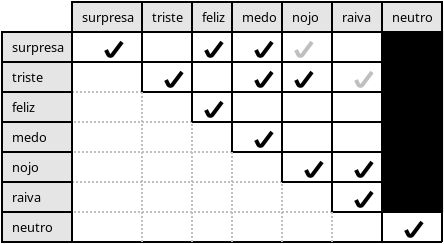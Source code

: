 <?xml version="1.0" encoding="UTF-8"?>
<dia:diagram xmlns:dia="http://www.lysator.liu.se/~alla/dia/">
  <dia:layer name="Nova camada 1" visible="true" connectable="true">
    <dia:object type="Standard - Box" version="0" id="O0">
      <dia:attribute name="obj_pos">
        <dia:point val="9,4"/>
      </dia:attribute>
      <dia:attribute name="obj_bb">
        <dia:rectangle val="8.95,3.95;27.55,5.55"/>
      </dia:attribute>
      <dia:attribute name="elem_corner">
        <dia:point val="9,4"/>
      </dia:attribute>
      <dia:attribute name="elem_width">
        <dia:real val="18.5"/>
      </dia:attribute>
      <dia:attribute name="elem_height">
        <dia:real val="1.5"/>
      </dia:attribute>
      <dia:attribute name="border_width">
        <dia:real val="0.1"/>
      </dia:attribute>
      <dia:attribute name="inner_color">
        <dia:color val="#e5e5e5ff"/>
      </dia:attribute>
      <dia:attribute name="show_background">
        <dia:boolean val="true"/>
      </dia:attribute>
    </dia:object>
    <dia:object type="Standard - Box" version="0" id="O1">
      <dia:attribute name="obj_pos">
        <dia:point val="5.5,5.5"/>
      </dia:attribute>
      <dia:attribute name="obj_bb">
        <dia:rectangle val="5.45,5.45;9.05,16.05"/>
      </dia:attribute>
      <dia:attribute name="elem_corner">
        <dia:point val="5.5,5.5"/>
      </dia:attribute>
      <dia:attribute name="elem_width">
        <dia:real val="3.5"/>
      </dia:attribute>
      <dia:attribute name="elem_height">
        <dia:real val="10.5"/>
      </dia:attribute>
      <dia:attribute name="border_width">
        <dia:real val="0.1"/>
      </dia:attribute>
      <dia:attribute name="inner_color">
        <dia:color val="#e5e5e5ff"/>
      </dia:attribute>
      <dia:attribute name="show_background">
        <dia:boolean val="true"/>
      </dia:attribute>
    </dia:object>
    <dia:object type="Standard - Box" version="0" id="O2">
      <dia:attribute name="obj_pos">
        <dia:point val="24.5,5.5"/>
      </dia:attribute>
      <dia:attribute name="obj_bb">
        <dia:rectangle val="24.45,5.45;27.554,14.55"/>
      </dia:attribute>
      <dia:attribute name="elem_corner">
        <dia:point val="24.5,5.5"/>
      </dia:attribute>
      <dia:attribute name="elem_width">
        <dia:real val="3.004"/>
      </dia:attribute>
      <dia:attribute name="elem_height">
        <dia:real val="9"/>
      </dia:attribute>
      <dia:attribute name="border_width">
        <dia:real val="0.1"/>
      </dia:attribute>
      <dia:attribute name="inner_color">
        <dia:color val="#000000ff"/>
      </dia:attribute>
      <dia:attribute name="show_background">
        <dia:boolean val="true"/>
      </dia:attribute>
    </dia:object>
  </dia:layer>
  <dia:layer name="Segundo Plano" visible="true" connectable="true" active="true">
    <dia:object type="Standard - Line" version="0" id="O3">
      <dia:attribute name="obj_pos">
        <dia:point val="12.5,8.5"/>
      </dia:attribute>
      <dia:attribute name="obj_bb">
        <dia:rectangle val="8.95,8.45;12.55,8.55"/>
      </dia:attribute>
      <dia:attribute name="conn_endpoints">
        <dia:point val="12.5,8.5"/>
        <dia:point val="9,8.5"/>
      </dia:attribute>
      <dia:attribute name="numcp">
        <dia:int val="1"/>
      </dia:attribute>
      <dia:attribute name="line_color">
        <dia:color val="#bfbfbfff"/>
      </dia:attribute>
      <dia:attribute name="line_style">
        <dia:enum val="4"/>
      </dia:attribute>
    </dia:object>
    <dia:object type="Standard - Line" version="0" id="O4">
      <dia:attribute name="obj_pos">
        <dia:point val="15,10"/>
      </dia:attribute>
      <dia:attribute name="obj_bb">
        <dia:rectangle val="8.95,9.95;15.05,10.05"/>
      </dia:attribute>
      <dia:attribute name="conn_endpoints">
        <dia:point val="15,10"/>
        <dia:point val="9,10"/>
      </dia:attribute>
      <dia:attribute name="numcp">
        <dia:int val="1"/>
      </dia:attribute>
      <dia:attribute name="line_color">
        <dia:color val="#bfbfbfff"/>
      </dia:attribute>
      <dia:attribute name="line_style">
        <dia:enum val="4"/>
      </dia:attribute>
      <dia:connections>
        <dia:connection handle="1" to="O15" connection="0"/>
      </dia:connections>
    </dia:object>
    <dia:object type="Standard - Line" version="0" id="O5">
      <dia:attribute name="obj_pos">
        <dia:point val="17,11.5"/>
      </dia:attribute>
      <dia:attribute name="obj_bb">
        <dia:rectangle val="8.95,11.45;17.05,11.55"/>
      </dia:attribute>
      <dia:attribute name="conn_endpoints">
        <dia:point val="17,11.5"/>
        <dia:point val="9,11.5"/>
      </dia:attribute>
      <dia:attribute name="numcp">
        <dia:int val="1"/>
      </dia:attribute>
      <dia:attribute name="line_color">
        <dia:color val="#bfbfbfff"/>
      </dia:attribute>
      <dia:attribute name="line_style">
        <dia:enum val="4"/>
      </dia:attribute>
    </dia:object>
    <dia:object type="Standard - Line" version="0" id="O6">
      <dia:attribute name="obj_pos">
        <dia:point val="19.5,13"/>
      </dia:attribute>
      <dia:attribute name="obj_bb">
        <dia:rectangle val="8.95,12.95;19.55,13.05"/>
      </dia:attribute>
      <dia:attribute name="conn_endpoints">
        <dia:point val="19.5,13"/>
        <dia:point val="9,13"/>
      </dia:attribute>
      <dia:attribute name="numcp">
        <dia:int val="1"/>
      </dia:attribute>
      <dia:attribute name="line_color">
        <dia:color val="#bfbfbfff"/>
      </dia:attribute>
      <dia:attribute name="line_style">
        <dia:enum val="4"/>
      </dia:attribute>
    </dia:object>
    <dia:object type="Standard - Line" version="0" id="O7">
      <dia:attribute name="obj_pos">
        <dia:point val="22,14.5"/>
      </dia:attribute>
      <dia:attribute name="obj_bb">
        <dia:rectangle val="8.95,14.45;22.05,14.55"/>
      </dia:attribute>
      <dia:attribute name="conn_endpoints">
        <dia:point val="22,14.5"/>
        <dia:point val="9,14.5"/>
      </dia:attribute>
      <dia:attribute name="numcp">
        <dia:int val="1"/>
      </dia:attribute>
      <dia:attribute name="line_color">
        <dia:color val="#bfbfbfff"/>
      </dia:attribute>
      <dia:attribute name="line_style">
        <dia:enum val="4"/>
      </dia:attribute>
    </dia:object>
    <dia:object type="Standard - Text" version="1" id="O8">
      <dia:attribute name="obj_pos">
        <dia:point val="9.5,5"/>
      </dia:attribute>
      <dia:attribute name="obj_bb">
        <dia:rectangle val="9.5,4.406;12.277,5.151"/>
      </dia:attribute>
      <dia:attribute name="text">
        <dia:composite type="text">
          <dia:attribute name="string">
            <dia:string>#surpresa#</dia:string>
          </dia:attribute>
          <dia:attribute name="font">
            <dia:font family="sans" style="0" name="Helvetica"/>
          </dia:attribute>
          <dia:attribute name="height">
            <dia:real val="0.8"/>
          </dia:attribute>
          <dia:attribute name="pos">
            <dia:point val="9.5,5"/>
          </dia:attribute>
          <dia:attribute name="color">
            <dia:color val="#000000ff"/>
          </dia:attribute>
          <dia:attribute name="alignment">
            <dia:enum val="0"/>
          </dia:attribute>
        </dia:composite>
      </dia:attribute>
      <dia:attribute name="valign">
        <dia:enum val="3"/>
      </dia:attribute>
    </dia:object>
    <dia:object type="Standard - Text" version="1" id="O9">
      <dia:attribute name="obj_pos">
        <dia:point val="13,5"/>
      </dia:attribute>
      <dia:attribute name="obj_bb">
        <dia:rectangle val="13,4.406;14.668,5.151"/>
      </dia:attribute>
      <dia:attribute name="text">
        <dia:composite type="text">
          <dia:attribute name="string">
            <dia:string>#triste#</dia:string>
          </dia:attribute>
          <dia:attribute name="font">
            <dia:font family="sans" style="0" name="Helvetica"/>
          </dia:attribute>
          <dia:attribute name="height">
            <dia:real val="0.8"/>
          </dia:attribute>
          <dia:attribute name="pos">
            <dia:point val="13,5"/>
          </dia:attribute>
          <dia:attribute name="color">
            <dia:color val="#000000ff"/>
          </dia:attribute>
          <dia:attribute name="alignment">
            <dia:enum val="0"/>
          </dia:attribute>
        </dia:composite>
      </dia:attribute>
      <dia:attribute name="valign">
        <dia:enum val="3"/>
      </dia:attribute>
    </dia:object>
    <dia:object type="Standard - Text" version="1" id="O10">
      <dia:attribute name="obj_pos">
        <dia:point val="15.5,5"/>
      </dia:attribute>
      <dia:attribute name="obj_bb">
        <dia:rectangle val="15.5,4.406;16.81,5.151"/>
      </dia:attribute>
      <dia:attribute name="text">
        <dia:composite type="text">
          <dia:attribute name="string">
            <dia:string>#feliz#</dia:string>
          </dia:attribute>
          <dia:attribute name="font">
            <dia:font family="sans" style="0" name="Helvetica"/>
          </dia:attribute>
          <dia:attribute name="height">
            <dia:real val="0.8"/>
          </dia:attribute>
          <dia:attribute name="pos">
            <dia:point val="15.5,5"/>
          </dia:attribute>
          <dia:attribute name="color">
            <dia:color val="#000000ff"/>
          </dia:attribute>
          <dia:attribute name="alignment">
            <dia:enum val="0"/>
          </dia:attribute>
        </dia:composite>
      </dia:attribute>
      <dia:attribute name="valign">
        <dia:enum val="3"/>
      </dia:attribute>
    </dia:object>
    <dia:object type="Standard - Text" version="1" id="O11">
      <dia:attribute name="obj_pos">
        <dia:point val="17.5,5"/>
      </dia:attribute>
      <dia:attribute name="obj_bb">
        <dia:rectangle val="17.5,4.406;19.317,5.151"/>
      </dia:attribute>
      <dia:attribute name="text">
        <dia:composite type="text">
          <dia:attribute name="string">
            <dia:string>#medo#</dia:string>
          </dia:attribute>
          <dia:attribute name="font">
            <dia:font family="sans" style="0" name="Helvetica"/>
          </dia:attribute>
          <dia:attribute name="height">
            <dia:real val="0.8"/>
          </dia:attribute>
          <dia:attribute name="pos">
            <dia:point val="17.5,5"/>
          </dia:attribute>
          <dia:attribute name="color">
            <dia:color val="#000000ff"/>
          </dia:attribute>
          <dia:attribute name="alignment">
            <dia:enum val="0"/>
          </dia:attribute>
        </dia:composite>
      </dia:attribute>
      <dia:attribute name="valign">
        <dia:enum val="3"/>
      </dia:attribute>
    </dia:object>
    <dia:object type="Standard - Text" version="1" id="O12">
      <dia:attribute name="obj_pos">
        <dia:point val="20,5"/>
      </dia:attribute>
      <dia:attribute name="obj_bb">
        <dia:rectangle val="20,4.406;21.367,5.151"/>
      </dia:attribute>
      <dia:attribute name="text">
        <dia:composite type="text">
          <dia:attribute name="string">
            <dia:string>#nojo#</dia:string>
          </dia:attribute>
          <dia:attribute name="font">
            <dia:font family="sans" style="0" name="Helvetica"/>
          </dia:attribute>
          <dia:attribute name="height">
            <dia:real val="0.8"/>
          </dia:attribute>
          <dia:attribute name="pos">
            <dia:point val="20,5"/>
          </dia:attribute>
          <dia:attribute name="color">
            <dia:color val="#000000ff"/>
          </dia:attribute>
          <dia:attribute name="alignment">
            <dia:enum val="0"/>
          </dia:attribute>
        </dia:composite>
      </dia:attribute>
      <dia:attribute name="valign">
        <dia:enum val="3"/>
      </dia:attribute>
    </dia:object>
    <dia:object type="Standard - Text" version="1" id="O13">
      <dia:attribute name="obj_pos">
        <dia:point val="22.5,5"/>
      </dia:attribute>
      <dia:attribute name="obj_bb">
        <dia:rectangle val="22.5,4.406;24.105,5.151"/>
      </dia:attribute>
      <dia:attribute name="text">
        <dia:composite type="text">
          <dia:attribute name="string">
            <dia:string>#raiva#</dia:string>
          </dia:attribute>
          <dia:attribute name="font">
            <dia:font family="sans" style="0" name="Helvetica"/>
          </dia:attribute>
          <dia:attribute name="height">
            <dia:real val="0.8"/>
          </dia:attribute>
          <dia:attribute name="pos">
            <dia:point val="22.5,5"/>
          </dia:attribute>
          <dia:attribute name="color">
            <dia:color val="#000000ff"/>
          </dia:attribute>
          <dia:attribute name="alignment">
            <dia:enum val="0"/>
          </dia:attribute>
        </dia:composite>
      </dia:attribute>
      <dia:attribute name="valign">
        <dia:enum val="3"/>
      </dia:attribute>
    </dia:object>
    <dia:object type="Standard - Text" version="1" id="O14">
      <dia:attribute name="obj_pos">
        <dia:point val="6,6.5"/>
      </dia:attribute>
      <dia:attribute name="obj_bb">
        <dia:rectangle val="6,5.906;8.777,6.651"/>
      </dia:attribute>
      <dia:attribute name="text">
        <dia:composite type="text">
          <dia:attribute name="string">
            <dia:string>#surpresa#</dia:string>
          </dia:attribute>
          <dia:attribute name="font">
            <dia:font family="sans" style="0" name="Helvetica"/>
          </dia:attribute>
          <dia:attribute name="height">
            <dia:real val="0.8"/>
          </dia:attribute>
          <dia:attribute name="pos">
            <dia:point val="6,6.5"/>
          </dia:attribute>
          <dia:attribute name="color">
            <dia:color val="#000000ff"/>
          </dia:attribute>
          <dia:attribute name="alignment">
            <dia:enum val="0"/>
          </dia:attribute>
        </dia:composite>
      </dia:attribute>
      <dia:attribute name="valign">
        <dia:enum val="3"/>
      </dia:attribute>
    </dia:object>
    <dia:object type="Standard - Line" version="0" id="O15">
      <dia:attribute name="obj_pos">
        <dia:point val="9,4"/>
      </dia:attribute>
      <dia:attribute name="obj_bb">
        <dia:rectangle val="8.95,3.95;9.05,16.05"/>
      </dia:attribute>
      <dia:attribute name="conn_endpoints">
        <dia:point val="9,4"/>
        <dia:point val="9,16"/>
      </dia:attribute>
      <dia:attribute name="numcp">
        <dia:int val="1"/>
      </dia:attribute>
    </dia:object>
    <dia:object type="Standard - Line" version="0" id="O16">
      <dia:attribute name="obj_pos">
        <dia:point val="12.5,4"/>
      </dia:attribute>
      <dia:attribute name="obj_bb">
        <dia:rectangle val="12.45,3.95;12.55,8.55"/>
      </dia:attribute>
      <dia:attribute name="conn_endpoints">
        <dia:point val="12.5,4"/>
        <dia:point val="12.5,8.5"/>
      </dia:attribute>
      <dia:attribute name="numcp">
        <dia:int val="1"/>
      </dia:attribute>
    </dia:object>
    <dia:object type="Standard - Line" version="0" id="O17">
      <dia:attribute name="obj_pos">
        <dia:point val="15,4"/>
      </dia:attribute>
      <dia:attribute name="obj_bb">
        <dia:rectangle val="14.95,3.95;15.05,10.05"/>
      </dia:attribute>
      <dia:attribute name="conn_endpoints">
        <dia:point val="15,4"/>
        <dia:point val="15,10"/>
      </dia:attribute>
      <dia:attribute name="numcp">
        <dia:int val="1"/>
      </dia:attribute>
    </dia:object>
    <dia:object type="Standard - Text" version="1" id="O18">
      <dia:attribute name="obj_pos">
        <dia:point val="6,8"/>
      </dia:attribute>
      <dia:attribute name="obj_bb">
        <dia:rectangle val="6,7.406;7.668,8.151"/>
      </dia:attribute>
      <dia:attribute name="text">
        <dia:composite type="text">
          <dia:attribute name="string">
            <dia:string>#triste#</dia:string>
          </dia:attribute>
          <dia:attribute name="font">
            <dia:font family="sans" style="0" name="Helvetica"/>
          </dia:attribute>
          <dia:attribute name="height">
            <dia:real val="0.8"/>
          </dia:attribute>
          <dia:attribute name="pos">
            <dia:point val="6,8"/>
          </dia:attribute>
          <dia:attribute name="color">
            <dia:color val="#000000ff"/>
          </dia:attribute>
          <dia:attribute name="alignment">
            <dia:enum val="0"/>
          </dia:attribute>
        </dia:composite>
      </dia:attribute>
      <dia:attribute name="valign">
        <dia:enum val="3"/>
      </dia:attribute>
    </dia:object>
    <dia:object type="Standard - Text" version="1" id="O19">
      <dia:attribute name="obj_pos">
        <dia:point val="6,9.5"/>
      </dia:attribute>
      <dia:attribute name="obj_bb">
        <dia:rectangle val="6,8.906;7.31,9.651"/>
      </dia:attribute>
      <dia:attribute name="text">
        <dia:composite type="text">
          <dia:attribute name="string">
            <dia:string>#feliz#</dia:string>
          </dia:attribute>
          <dia:attribute name="font">
            <dia:font family="sans" style="0" name="Helvetica"/>
          </dia:attribute>
          <dia:attribute name="height">
            <dia:real val="0.8"/>
          </dia:attribute>
          <dia:attribute name="pos">
            <dia:point val="6,9.5"/>
          </dia:attribute>
          <dia:attribute name="color">
            <dia:color val="#000000ff"/>
          </dia:attribute>
          <dia:attribute name="alignment">
            <dia:enum val="0"/>
          </dia:attribute>
        </dia:composite>
      </dia:attribute>
      <dia:attribute name="valign">
        <dia:enum val="3"/>
      </dia:attribute>
    </dia:object>
    <dia:object type="Standard - Text" version="1" id="O20">
      <dia:attribute name="obj_pos">
        <dia:point val="6,11"/>
      </dia:attribute>
      <dia:attribute name="obj_bb">
        <dia:rectangle val="6,10.406;7.817,11.151"/>
      </dia:attribute>
      <dia:attribute name="text">
        <dia:composite type="text">
          <dia:attribute name="string">
            <dia:string>#medo#</dia:string>
          </dia:attribute>
          <dia:attribute name="font">
            <dia:font family="sans" style="0" name="Helvetica"/>
          </dia:attribute>
          <dia:attribute name="height">
            <dia:real val="0.8"/>
          </dia:attribute>
          <dia:attribute name="pos">
            <dia:point val="6,11"/>
          </dia:attribute>
          <dia:attribute name="color">
            <dia:color val="#000000ff"/>
          </dia:attribute>
          <dia:attribute name="alignment">
            <dia:enum val="0"/>
          </dia:attribute>
        </dia:composite>
      </dia:attribute>
      <dia:attribute name="valign">
        <dia:enum val="3"/>
      </dia:attribute>
    </dia:object>
    <dia:object type="Standard - Text" version="1" id="O21">
      <dia:attribute name="obj_pos">
        <dia:point val="6,12.5"/>
      </dia:attribute>
      <dia:attribute name="obj_bb">
        <dia:rectangle val="6,11.906;7.367,12.651"/>
      </dia:attribute>
      <dia:attribute name="text">
        <dia:composite type="text">
          <dia:attribute name="string">
            <dia:string>#nojo#</dia:string>
          </dia:attribute>
          <dia:attribute name="font">
            <dia:font family="sans" style="0" name="Helvetica"/>
          </dia:attribute>
          <dia:attribute name="height">
            <dia:real val="0.8"/>
          </dia:attribute>
          <dia:attribute name="pos">
            <dia:point val="6,12.5"/>
          </dia:attribute>
          <dia:attribute name="color">
            <dia:color val="#000000ff"/>
          </dia:attribute>
          <dia:attribute name="alignment">
            <dia:enum val="0"/>
          </dia:attribute>
        </dia:composite>
      </dia:attribute>
      <dia:attribute name="valign">
        <dia:enum val="3"/>
      </dia:attribute>
    </dia:object>
    <dia:object type="Standard - Text" version="1" id="O22">
      <dia:attribute name="obj_pos">
        <dia:point val="6,14"/>
      </dia:attribute>
      <dia:attribute name="obj_bb">
        <dia:rectangle val="6,13.406;7.605,14.151"/>
      </dia:attribute>
      <dia:attribute name="text">
        <dia:composite type="text">
          <dia:attribute name="string">
            <dia:string>#raiva#</dia:string>
          </dia:attribute>
          <dia:attribute name="font">
            <dia:font family="sans" style="0" name="Helvetica"/>
          </dia:attribute>
          <dia:attribute name="height">
            <dia:real val="0.8"/>
          </dia:attribute>
          <dia:attribute name="pos">
            <dia:point val="6,14"/>
          </dia:attribute>
          <dia:attribute name="color">
            <dia:color val="#000000ff"/>
          </dia:attribute>
          <dia:attribute name="alignment">
            <dia:enum val="0"/>
          </dia:attribute>
        </dia:composite>
      </dia:attribute>
      <dia:attribute name="valign">
        <dia:enum val="3"/>
      </dia:attribute>
    </dia:object>
    <dia:object type="Standard - Text" version="1" id="O23">
      <dia:attribute name="obj_pos">
        <dia:point val="25,5"/>
      </dia:attribute>
      <dia:attribute name="obj_bb">
        <dia:rectangle val="25,4.406;27.098,5.151"/>
      </dia:attribute>
      <dia:attribute name="text">
        <dia:composite type="text">
          <dia:attribute name="string">
            <dia:string>#neutro#</dia:string>
          </dia:attribute>
          <dia:attribute name="font">
            <dia:font family="sans" style="0" name="Helvetica"/>
          </dia:attribute>
          <dia:attribute name="height">
            <dia:real val="0.8"/>
          </dia:attribute>
          <dia:attribute name="pos">
            <dia:point val="25,5"/>
          </dia:attribute>
          <dia:attribute name="color">
            <dia:color val="#000000ff"/>
          </dia:attribute>
          <dia:attribute name="alignment">
            <dia:enum val="0"/>
          </dia:attribute>
        </dia:composite>
      </dia:attribute>
      <dia:attribute name="valign">
        <dia:enum val="3"/>
      </dia:attribute>
    </dia:object>
    <dia:object type="Standard - Text" version="1" id="O24">
      <dia:attribute name="obj_pos">
        <dia:point val="6,15.5"/>
      </dia:attribute>
      <dia:attribute name="obj_bb">
        <dia:rectangle val="6,14.906;8.098,15.651"/>
      </dia:attribute>
      <dia:attribute name="text">
        <dia:composite type="text">
          <dia:attribute name="string">
            <dia:string>#neutro#</dia:string>
          </dia:attribute>
          <dia:attribute name="font">
            <dia:font family="sans" style="0" name="Helvetica"/>
          </dia:attribute>
          <dia:attribute name="height">
            <dia:real val="0.8"/>
          </dia:attribute>
          <dia:attribute name="pos">
            <dia:point val="6,15.5"/>
          </dia:attribute>
          <dia:attribute name="color">
            <dia:color val="#000000ff"/>
          </dia:attribute>
          <dia:attribute name="alignment">
            <dia:enum val="0"/>
          </dia:attribute>
        </dia:composite>
      </dia:attribute>
      <dia:attribute name="valign">
        <dia:enum val="3"/>
      </dia:attribute>
    </dia:object>
    <dia:object type="Standard - Line" version="0" id="O25">
      <dia:attribute name="obj_pos">
        <dia:point val="17,4"/>
      </dia:attribute>
      <dia:attribute name="obj_bb">
        <dia:rectangle val="16.95,3.95;17.05,11.55"/>
      </dia:attribute>
      <dia:attribute name="conn_endpoints">
        <dia:point val="17,4"/>
        <dia:point val="17,11.5"/>
      </dia:attribute>
      <dia:attribute name="numcp">
        <dia:int val="1"/>
      </dia:attribute>
    </dia:object>
    <dia:object type="Standard - Line" version="0" id="O26">
      <dia:attribute name="obj_pos">
        <dia:point val="19.5,4"/>
      </dia:attribute>
      <dia:attribute name="obj_bb">
        <dia:rectangle val="19.45,3.95;19.55,13.05"/>
      </dia:attribute>
      <dia:attribute name="conn_endpoints">
        <dia:point val="19.5,4"/>
        <dia:point val="19.5,13"/>
      </dia:attribute>
      <dia:attribute name="numcp">
        <dia:int val="1"/>
      </dia:attribute>
    </dia:object>
    <dia:object type="Standard - Line" version="0" id="O27">
      <dia:attribute name="obj_pos">
        <dia:point val="22,4"/>
      </dia:attribute>
      <dia:attribute name="obj_bb">
        <dia:rectangle val="21.95,3.95;22.05,14.55"/>
      </dia:attribute>
      <dia:attribute name="conn_endpoints">
        <dia:point val="22,4"/>
        <dia:point val="22,14.5"/>
      </dia:attribute>
      <dia:attribute name="numcp">
        <dia:int val="1"/>
      </dia:attribute>
    </dia:object>
    <dia:object type="Standard - Line" version="0" id="O28">
      <dia:attribute name="obj_pos">
        <dia:point val="24.5,4"/>
      </dia:attribute>
      <dia:attribute name="obj_bb">
        <dia:rectangle val="24.45,3.95;24.55,16.05"/>
      </dia:attribute>
      <dia:attribute name="conn_endpoints">
        <dia:point val="24.5,4"/>
        <dia:point val="24.5,16"/>
      </dia:attribute>
      <dia:attribute name="numcp">
        <dia:int val="1"/>
      </dia:attribute>
    </dia:object>
    <dia:object type="Standard - Line" version="0" id="O29">
      <dia:attribute name="obj_pos">
        <dia:point val="27.5,4"/>
      </dia:attribute>
      <dia:attribute name="obj_bb">
        <dia:rectangle val="27.45,3.95;27.55,16.05"/>
      </dia:attribute>
      <dia:attribute name="conn_endpoints">
        <dia:point val="27.5,4"/>
        <dia:point val="27.5,16"/>
      </dia:attribute>
      <dia:attribute name="numcp">
        <dia:int val="1"/>
      </dia:attribute>
    </dia:object>
    <dia:object type="Standard - Line" version="0" id="O30">
      <dia:attribute name="obj_pos">
        <dia:point val="27.5,5.5"/>
      </dia:attribute>
      <dia:attribute name="obj_bb">
        <dia:rectangle val="5.45,5.45;27.55,5.55"/>
      </dia:attribute>
      <dia:attribute name="conn_endpoints">
        <dia:point val="27.5,5.5"/>
        <dia:point val="5.5,5.5"/>
      </dia:attribute>
      <dia:attribute name="numcp">
        <dia:int val="1"/>
      </dia:attribute>
    </dia:object>
    <dia:object type="Standard - Line" version="0" id="O31">
      <dia:attribute name="obj_pos">
        <dia:point val="27.5,7"/>
      </dia:attribute>
      <dia:attribute name="obj_bb">
        <dia:rectangle val="5.45,6.95;27.55,7.05"/>
      </dia:attribute>
      <dia:attribute name="conn_endpoints">
        <dia:point val="27.5,7"/>
        <dia:point val="5.5,7"/>
      </dia:attribute>
      <dia:attribute name="numcp">
        <dia:int val="1"/>
      </dia:attribute>
    </dia:object>
    <dia:object type="Standard - Line" version="0" id="O32">
      <dia:attribute name="obj_pos">
        <dia:point val="27.5,16"/>
      </dia:attribute>
      <dia:attribute name="obj_bb">
        <dia:rectangle val="5.45,15.95;27.55,16.05"/>
      </dia:attribute>
      <dia:attribute name="conn_endpoints">
        <dia:point val="27.5,16"/>
        <dia:point val="5.5,16"/>
      </dia:attribute>
      <dia:attribute name="numcp">
        <dia:int val="1"/>
      </dia:attribute>
    </dia:object>
    <dia:object type="Standard - Line" version="0" id="O33">
      <dia:attribute name="obj_pos">
        <dia:point val="27.5,14.5"/>
      </dia:attribute>
      <dia:attribute name="obj_bb">
        <dia:rectangle val="21.95,14.45;27.55,14.55"/>
      </dia:attribute>
      <dia:attribute name="conn_endpoints">
        <dia:point val="27.5,14.5"/>
        <dia:point val="22,14.5"/>
      </dia:attribute>
      <dia:attribute name="numcp">
        <dia:int val="1"/>
      </dia:attribute>
    </dia:object>
    <dia:object type="Standard - Line" version="0" id="O34">
      <dia:attribute name="obj_pos">
        <dia:point val="27.5,13"/>
      </dia:attribute>
      <dia:attribute name="obj_bb">
        <dia:rectangle val="19.45,12.95;27.55,13.05"/>
      </dia:attribute>
      <dia:attribute name="conn_endpoints">
        <dia:point val="27.5,13"/>
        <dia:point val="19.5,13"/>
      </dia:attribute>
      <dia:attribute name="numcp">
        <dia:int val="1"/>
      </dia:attribute>
    </dia:object>
    <dia:object type="Standard - Line" version="0" id="O35">
      <dia:attribute name="obj_pos">
        <dia:point val="27.5,8.5"/>
      </dia:attribute>
      <dia:attribute name="obj_bb">
        <dia:rectangle val="12.45,8.45;27.55,8.55"/>
      </dia:attribute>
      <dia:attribute name="conn_endpoints">
        <dia:point val="27.5,8.5"/>
        <dia:point val="12.5,8.5"/>
      </dia:attribute>
      <dia:attribute name="numcp">
        <dia:int val="1"/>
      </dia:attribute>
    </dia:object>
    <dia:object type="Standard - Line" version="0" id="O36">
      <dia:attribute name="obj_pos">
        <dia:point val="27.5,10"/>
      </dia:attribute>
      <dia:attribute name="obj_bb">
        <dia:rectangle val="14.95,9.95;27.55,10.05"/>
      </dia:attribute>
      <dia:attribute name="conn_endpoints">
        <dia:point val="27.5,10"/>
        <dia:point val="15,10"/>
      </dia:attribute>
      <dia:attribute name="numcp">
        <dia:int val="1"/>
      </dia:attribute>
      <dia:connections>
        <dia:connection handle="0" to="O29" connection="0"/>
      </dia:connections>
    </dia:object>
    <dia:object type="Standard - Line" version="0" id="O37">
      <dia:attribute name="obj_pos">
        <dia:point val="27.5,11.5"/>
      </dia:attribute>
      <dia:attribute name="obj_bb">
        <dia:rectangle val="16.95,11.45;27.55,11.55"/>
      </dia:attribute>
      <dia:attribute name="conn_endpoints">
        <dia:point val="27.5,11.5"/>
        <dia:point val="17,11.5"/>
      </dia:attribute>
      <dia:attribute name="numcp">
        <dia:int val="1"/>
      </dia:attribute>
    </dia:object>
    <dia:object type="Standard - Line" version="0" id="O38">
      <dia:attribute name="obj_pos">
        <dia:point val="5.5,5.5"/>
      </dia:attribute>
      <dia:attribute name="obj_bb">
        <dia:rectangle val="5.45,5.45;5.55,16.05"/>
      </dia:attribute>
      <dia:attribute name="conn_endpoints">
        <dia:point val="5.5,5.5"/>
        <dia:point val="5.5,16"/>
      </dia:attribute>
      <dia:attribute name="numcp">
        <dia:int val="1"/>
      </dia:attribute>
    </dia:object>
    <dia:object type="Standard - Line" version="0" id="O39">
      <dia:attribute name="obj_pos">
        <dia:point val="27.5,4"/>
      </dia:attribute>
      <dia:attribute name="obj_bb">
        <dia:rectangle val="8.95,3.95;27.55,4.05"/>
      </dia:attribute>
      <dia:attribute name="conn_endpoints">
        <dia:point val="27.5,4"/>
        <dia:point val="9,4"/>
      </dia:attribute>
      <dia:attribute name="numcp">
        <dia:int val="1"/>
      </dia:attribute>
    </dia:object>
    <dia:object type="Standard - Line" version="0" id="O40">
      <dia:attribute name="obj_pos">
        <dia:point val="9,14.5"/>
      </dia:attribute>
      <dia:attribute name="obj_bb">
        <dia:rectangle val="5.45,14.45;9.05,14.55"/>
      </dia:attribute>
      <dia:attribute name="conn_endpoints">
        <dia:point val="9,14.5"/>
        <dia:point val="5.5,14.5"/>
      </dia:attribute>
      <dia:attribute name="numcp">
        <dia:int val="1"/>
      </dia:attribute>
    </dia:object>
    <dia:object type="Standard - Line" version="0" id="O41">
      <dia:attribute name="obj_pos">
        <dia:point val="9,13"/>
      </dia:attribute>
      <dia:attribute name="obj_bb">
        <dia:rectangle val="5.45,12.95;9.05,13.05"/>
      </dia:attribute>
      <dia:attribute name="conn_endpoints">
        <dia:point val="9,13"/>
        <dia:point val="5.5,13"/>
      </dia:attribute>
      <dia:attribute name="numcp">
        <dia:int val="1"/>
      </dia:attribute>
    </dia:object>
    <dia:object type="Standard - Line" version="0" id="O42">
      <dia:attribute name="obj_pos">
        <dia:point val="9,11.5"/>
      </dia:attribute>
      <dia:attribute name="obj_bb">
        <dia:rectangle val="5.45,11.45;9.05,11.55"/>
      </dia:attribute>
      <dia:attribute name="conn_endpoints">
        <dia:point val="9,11.5"/>
        <dia:point val="5.5,11.5"/>
      </dia:attribute>
      <dia:attribute name="numcp">
        <dia:int val="1"/>
      </dia:attribute>
    </dia:object>
    <dia:object type="Standard - Line" version="0" id="O43">
      <dia:attribute name="obj_pos">
        <dia:point val="9,10"/>
      </dia:attribute>
      <dia:attribute name="obj_bb">
        <dia:rectangle val="5.45,9.95;9.05,10.05"/>
      </dia:attribute>
      <dia:attribute name="conn_endpoints">
        <dia:point val="9,10"/>
        <dia:point val="5.5,10"/>
      </dia:attribute>
      <dia:attribute name="numcp">
        <dia:int val="1"/>
      </dia:attribute>
      <dia:connections>
        <dia:connection handle="0" to="O15" connection="0"/>
      </dia:connections>
    </dia:object>
    <dia:object type="Standard - Line" version="0" id="O44">
      <dia:attribute name="obj_pos">
        <dia:point val="9,8.5"/>
      </dia:attribute>
      <dia:attribute name="obj_bb">
        <dia:rectangle val="5.45,8.45;9.05,8.55"/>
      </dia:attribute>
      <dia:attribute name="conn_endpoints">
        <dia:point val="9,8.5"/>
        <dia:point val="5.5,8.5"/>
      </dia:attribute>
      <dia:attribute name="numcp">
        <dia:int val="1"/>
      </dia:attribute>
    </dia:object>
    <dia:object type="Standard - Line" version="0" id="O45">
      <dia:attribute name="obj_pos">
        <dia:point val="12.5,16"/>
      </dia:attribute>
      <dia:attribute name="obj_bb">
        <dia:rectangle val="12.45,8.45;12.55,16.05"/>
      </dia:attribute>
      <dia:attribute name="conn_endpoints">
        <dia:point val="12.5,16"/>
        <dia:point val="12.5,8.5"/>
      </dia:attribute>
      <dia:attribute name="numcp">
        <dia:int val="1"/>
      </dia:attribute>
      <dia:attribute name="line_color">
        <dia:color val="#bfbfbfff"/>
      </dia:attribute>
      <dia:attribute name="line_style">
        <dia:enum val="4"/>
      </dia:attribute>
    </dia:object>
    <dia:object type="Standard - Line" version="0" id="O46">
      <dia:attribute name="obj_pos">
        <dia:point val="15,16"/>
      </dia:attribute>
      <dia:attribute name="obj_bb">
        <dia:rectangle val="14.95,9.95;15.05,16.05"/>
      </dia:attribute>
      <dia:attribute name="conn_endpoints">
        <dia:point val="15,16"/>
        <dia:point val="15,10"/>
      </dia:attribute>
      <dia:attribute name="numcp">
        <dia:int val="1"/>
      </dia:attribute>
      <dia:attribute name="line_color">
        <dia:color val="#bfbfbfff"/>
      </dia:attribute>
      <dia:attribute name="line_style">
        <dia:enum val="4"/>
      </dia:attribute>
    </dia:object>
    <dia:object type="Standard - Line" version="0" id="O47">
      <dia:attribute name="obj_pos">
        <dia:point val="17,16"/>
      </dia:attribute>
      <dia:attribute name="obj_bb">
        <dia:rectangle val="16.95,11.45;17.05,16.05"/>
      </dia:attribute>
      <dia:attribute name="conn_endpoints">
        <dia:point val="17,16"/>
        <dia:point val="17,11.5"/>
      </dia:attribute>
      <dia:attribute name="numcp">
        <dia:int val="1"/>
      </dia:attribute>
      <dia:attribute name="line_color">
        <dia:color val="#bfbfbfff"/>
      </dia:attribute>
      <dia:attribute name="line_style">
        <dia:enum val="4"/>
      </dia:attribute>
    </dia:object>
    <dia:object type="Standard - Line" version="0" id="O48">
      <dia:attribute name="obj_pos">
        <dia:point val="19.5,16"/>
      </dia:attribute>
      <dia:attribute name="obj_bb">
        <dia:rectangle val="19.45,12.95;19.55,16.05"/>
      </dia:attribute>
      <dia:attribute name="conn_endpoints">
        <dia:point val="19.5,16"/>
        <dia:point val="19.5,13"/>
      </dia:attribute>
      <dia:attribute name="numcp">
        <dia:int val="1"/>
      </dia:attribute>
      <dia:attribute name="line_color">
        <dia:color val="#bfbfbfff"/>
      </dia:attribute>
      <dia:attribute name="line_style">
        <dia:enum val="4"/>
      </dia:attribute>
    </dia:object>
    <dia:object type="Standard - Line" version="0" id="O49">
      <dia:attribute name="obj_pos">
        <dia:point val="22,16"/>
      </dia:attribute>
      <dia:attribute name="obj_bb">
        <dia:rectangle val="21.95,14.45;22.05,16.05"/>
      </dia:attribute>
      <dia:attribute name="conn_endpoints">
        <dia:point val="22,16"/>
        <dia:point val="22,14.5"/>
      </dia:attribute>
      <dia:attribute name="numcp">
        <dia:int val="1"/>
      </dia:attribute>
      <dia:attribute name="line_color">
        <dia:color val="#bfbfbfff"/>
      </dia:attribute>
      <dia:attribute name="line_style">
        <dia:enum val="4"/>
      </dia:attribute>
    </dia:object>
    <dia:object type="Standard - PolyLine" version="0" id="O50">
      <dia:attribute name="obj_pos">
        <dia:point val="11.5,6"/>
      </dia:attribute>
      <dia:attribute name="obj_bb">
        <dia:rectangle val="10.566,5.86;11.64,6.989"/>
      </dia:attribute>
      <dia:attribute name="poly_points">
        <dia:point val="11.5,6"/>
        <dia:point val="10.9,6.8"/>
        <dia:point val="10.7,6.4"/>
      </dia:attribute>
      <dia:attribute name="line_width">
        <dia:real val="0.2"/>
      </dia:attribute>
      <dia:attribute name="corner_radius">
        <dia:real val="0.5"/>
      </dia:attribute>
    </dia:object>
    <dia:object type="Standard - PolyLine" version="0" id="O51">
      <dia:attribute name="obj_pos">
        <dia:point val="14.5,7.5"/>
      </dia:attribute>
      <dia:attribute name="obj_bb">
        <dia:rectangle val="13.566,7.36;14.64,8.489"/>
      </dia:attribute>
      <dia:attribute name="poly_points">
        <dia:point val="14.5,7.5"/>
        <dia:point val="13.9,8.3"/>
        <dia:point val="13.7,7.9"/>
      </dia:attribute>
      <dia:attribute name="line_width">
        <dia:real val="0.2"/>
      </dia:attribute>
      <dia:attribute name="corner_radius">
        <dia:real val="0.5"/>
      </dia:attribute>
    </dia:object>
    <dia:object type="Standard - PolyLine" version="0" id="O52">
      <dia:attribute name="obj_pos">
        <dia:point val="16.5,9"/>
      </dia:attribute>
      <dia:attribute name="obj_bb">
        <dia:rectangle val="15.566,8.86;16.64,9.989"/>
      </dia:attribute>
      <dia:attribute name="poly_points">
        <dia:point val="16.5,9"/>
        <dia:point val="15.9,9.8"/>
        <dia:point val="15.7,9.4"/>
      </dia:attribute>
      <dia:attribute name="line_width">
        <dia:real val="0.2"/>
      </dia:attribute>
      <dia:attribute name="corner_radius">
        <dia:real val="0.5"/>
      </dia:attribute>
    </dia:object>
    <dia:object type="Standard - PolyLine" version="0" id="O53">
      <dia:attribute name="obj_pos">
        <dia:point val="19,10.5"/>
      </dia:attribute>
      <dia:attribute name="obj_bb">
        <dia:rectangle val="18.066,10.36;19.14,11.489"/>
      </dia:attribute>
      <dia:attribute name="poly_points">
        <dia:point val="19,10.5"/>
        <dia:point val="18.4,11.3"/>
        <dia:point val="18.2,10.9"/>
      </dia:attribute>
      <dia:attribute name="line_width">
        <dia:real val="0.2"/>
      </dia:attribute>
      <dia:attribute name="corner_radius">
        <dia:real val="0.5"/>
      </dia:attribute>
    </dia:object>
    <dia:object type="Standard - PolyLine" version="0" id="O54">
      <dia:attribute name="obj_pos">
        <dia:point val="21.5,12"/>
      </dia:attribute>
      <dia:attribute name="obj_bb">
        <dia:rectangle val="20.566,11.86;21.64,12.989"/>
      </dia:attribute>
      <dia:attribute name="poly_points">
        <dia:point val="21.5,12"/>
        <dia:point val="20.9,12.8"/>
        <dia:point val="20.7,12.4"/>
      </dia:attribute>
      <dia:attribute name="line_width">
        <dia:real val="0.2"/>
      </dia:attribute>
      <dia:attribute name="corner_radius">
        <dia:real val="0.5"/>
      </dia:attribute>
    </dia:object>
    <dia:object type="Standard - PolyLine" version="0" id="O55">
      <dia:attribute name="obj_pos">
        <dia:point val="24,13.5"/>
      </dia:attribute>
      <dia:attribute name="obj_bb">
        <dia:rectangle val="23.066,13.36;24.14,14.489"/>
      </dia:attribute>
      <dia:attribute name="poly_points">
        <dia:point val="24,13.5"/>
        <dia:point val="23.4,14.3"/>
        <dia:point val="23.2,13.9"/>
      </dia:attribute>
      <dia:attribute name="line_width">
        <dia:real val="0.2"/>
      </dia:attribute>
      <dia:attribute name="corner_radius">
        <dia:real val="0.5"/>
      </dia:attribute>
    </dia:object>
    <dia:object type="Standard - PolyLine" version="0" id="O56">
      <dia:attribute name="obj_pos">
        <dia:point val="26.5,15"/>
      </dia:attribute>
      <dia:attribute name="obj_bb">
        <dia:rectangle val="25.566,14.86;26.64,15.989"/>
      </dia:attribute>
      <dia:attribute name="poly_points">
        <dia:point val="26.5,15"/>
        <dia:point val="25.9,15.8"/>
        <dia:point val="25.7,15.4"/>
      </dia:attribute>
      <dia:attribute name="line_width">
        <dia:real val="0.2"/>
      </dia:attribute>
      <dia:attribute name="corner_radius">
        <dia:real val="0.5"/>
      </dia:attribute>
    </dia:object>
    <dia:object type="Standard - PolyLine" version="0" id="O57">
      <dia:attribute name="obj_pos">
        <dia:point val="16.5,6"/>
      </dia:attribute>
      <dia:attribute name="obj_bb">
        <dia:rectangle val="15.566,5.86;16.64,6.989"/>
      </dia:attribute>
      <dia:attribute name="poly_points">
        <dia:point val="16.5,6"/>
        <dia:point val="15.9,6.8"/>
        <dia:point val="15.7,6.4"/>
      </dia:attribute>
      <dia:attribute name="line_width">
        <dia:real val="0.2"/>
      </dia:attribute>
      <dia:attribute name="corner_radius">
        <dia:real val="0.5"/>
      </dia:attribute>
    </dia:object>
    <dia:object type="Standard - PolyLine" version="0" id="O58">
      <dia:attribute name="obj_pos">
        <dia:point val="19,6"/>
      </dia:attribute>
      <dia:attribute name="obj_bb">
        <dia:rectangle val="18.066,5.86;19.14,6.989"/>
      </dia:attribute>
      <dia:attribute name="poly_points">
        <dia:point val="19,6"/>
        <dia:point val="18.4,6.8"/>
        <dia:point val="18.2,6.4"/>
      </dia:attribute>
      <dia:attribute name="line_width">
        <dia:real val="0.2"/>
      </dia:attribute>
      <dia:attribute name="corner_radius">
        <dia:real val="0.5"/>
      </dia:attribute>
    </dia:object>
    <dia:object type="Standard - PolyLine" version="0" id="O59">
      <dia:attribute name="obj_pos">
        <dia:point val="21,7.5"/>
      </dia:attribute>
      <dia:attribute name="obj_bb">
        <dia:rectangle val="20.066,7.36;21.14,8.489"/>
      </dia:attribute>
      <dia:attribute name="poly_points">
        <dia:point val="21,7.5"/>
        <dia:point val="20.4,8.3"/>
        <dia:point val="20.2,7.9"/>
      </dia:attribute>
      <dia:attribute name="line_width">
        <dia:real val="0.2"/>
      </dia:attribute>
      <dia:attribute name="corner_radius">
        <dia:real val="0.5"/>
      </dia:attribute>
    </dia:object>
    <dia:object type="Standard - PolyLine" version="0" id="O60">
      <dia:attribute name="obj_pos">
        <dia:point val="21,6"/>
      </dia:attribute>
      <dia:attribute name="obj_bb">
        <dia:rectangle val="20.066,5.86;21.14,6.989"/>
      </dia:attribute>
      <dia:attribute name="poly_points">
        <dia:point val="21,6"/>
        <dia:point val="20.4,6.8"/>
        <dia:point val="20.2,6.4"/>
      </dia:attribute>
      <dia:attribute name="line_color">
        <dia:color val="#bfbfbfff"/>
      </dia:attribute>
      <dia:attribute name="line_width">
        <dia:real val="0.2"/>
      </dia:attribute>
      <dia:attribute name="corner_radius">
        <dia:real val="0.5"/>
      </dia:attribute>
    </dia:object>
    <dia:object type="Standard - PolyLine" version="0" id="O61">
      <dia:attribute name="obj_pos">
        <dia:point val="24,7.5"/>
      </dia:attribute>
      <dia:attribute name="obj_bb">
        <dia:rectangle val="23.066,7.36;24.14,8.489"/>
      </dia:attribute>
      <dia:attribute name="poly_points">
        <dia:point val="24,7.5"/>
        <dia:point val="23.4,8.3"/>
        <dia:point val="23.2,7.9"/>
      </dia:attribute>
      <dia:attribute name="line_color">
        <dia:color val="#bfbfbfff"/>
      </dia:attribute>
      <dia:attribute name="line_width">
        <dia:real val="0.2"/>
      </dia:attribute>
      <dia:attribute name="corner_radius">
        <dia:real val="0.5"/>
      </dia:attribute>
    </dia:object>
    <dia:object type="Standard - PolyLine" version="0" id="O62">
      <dia:attribute name="obj_pos">
        <dia:point val="24,12"/>
      </dia:attribute>
      <dia:attribute name="obj_bb">
        <dia:rectangle val="23.066,11.86;24.14,12.989"/>
      </dia:attribute>
      <dia:attribute name="poly_points">
        <dia:point val="24,12"/>
        <dia:point val="23.4,12.8"/>
        <dia:point val="23.2,12.4"/>
      </dia:attribute>
      <dia:attribute name="line_width">
        <dia:real val="0.2"/>
      </dia:attribute>
      <dia:attribute name="corner_radius">
        <dia:real val="0.5"/>
      </dia:attribute>
    </dia:object>
    <dia:object type="Standard - PolyLine" version="0" id="O63">
      <dia:attribute name="obj_pos">
        <dia:point val="19,7.5"/>
      </dia:attribute>
      <dia:attribute name="obj_bb">
        <dia:rectangle val="18.066,7.36;19.14,8.489"/>
      </dia:attribute>
      <dia:attribute name="poly_points">
        <dia:point val="19,7.5"/>
        <dia:point val="18.4,8.3"/>
        <dia:point val="18.2,7.9"/>
      </dia:attribute>
      <dia:attribute name="line_width">
        <dia:real val="0.2"/>
      </dia:attribute>
      <dia:attribute name="corner_radius">
        <dia:real val="0.5"/>
      </dia:attribute>
    </dia:object>
  </dia:layer>
</dia:diagram>
